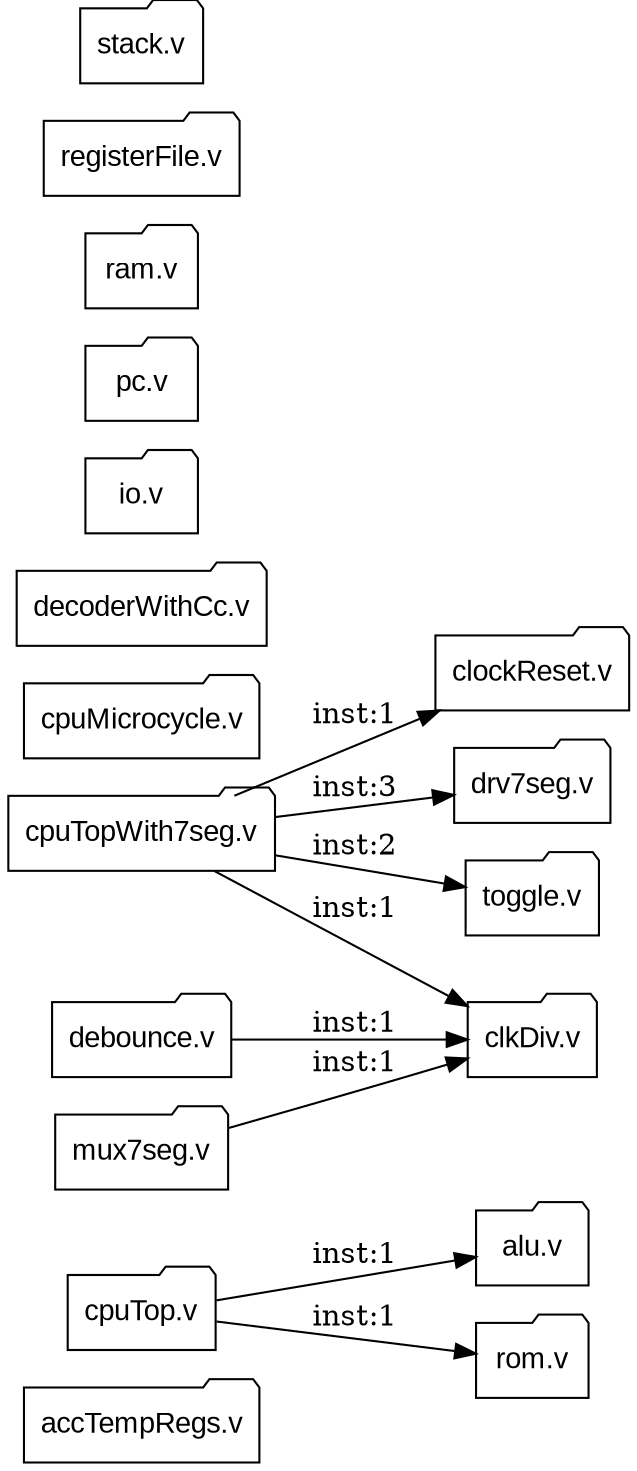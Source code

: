 digraph TB4004_filedeps {
  rankdir=LR;
  node [shape=folder, fontname="Arial"];
  "accTempRegs.v" [label="accTempRegs.v"];
  "alu.v" [label="alu.v"];
  "clkDiv.v" [label="clkDiv.v"];
  "clockReset.v" [label="clockReset.v"];
  "cpuMicrocycle.v" [label="cpuMicrocycle.v"];
  "cpuTop.v" [label="cpuTop.v"];
  "cpuTopWith7seg.v" [label="cpuTopWith7seg.v"];
  "debounce.v" [label="debounce.v"];
  "decoderWithCc.v" [label="decoderWithCc.v"];
  "drv7seg.v" [label="drv7seg.v"];
  "io.v" [label="io.v"];
  "mux7seg.v" [label="mux7seg.v"];
  "pc.v" [label="pc.v"];
  "ram.v" [label="ram.v"];
  "registerFile.v" [label="registerFile.v"];
  "rom.v" [label="rom.v"];
  "stack.v" [label="stack.v"];
  "toggle.v" [label="toggle.v"];
  "cpuTop.v" -> "rom.v" [label="inst:1"];
  "cpuTop.v" -> "alu.v" [label="inst:1"];
  "cpuTopWith7seg.v" -> "clkDiv.v" [label="inst:1"];
  "cpuTopWith7seg.v" -> "toggle.v" [label="inst:2"];
  "cpuTopWith7seg.v" -> "clockReset.v" [label="inst:1"];
  "cpuTopWith7seg.v" -> "drv7seg.v" [label="inst:3"];
  "mux7seg.v" -> "clkDiv.v" [label="inst:1"];
  "debounce.v" -> "clkDiv.v" [label="inst:1"];
}